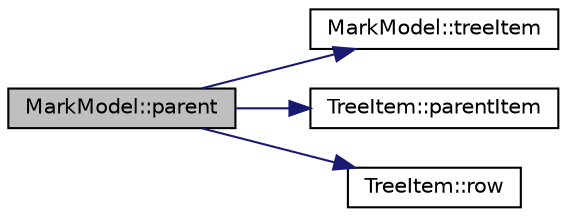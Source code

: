 digraph "MarkModel::parent"
{
  edge [fontname="Helvetica",fontsize="10",labelfontname="Helvetica",labelfontsize="10"];
  node [fontname="Helvetica",fontsize="10",shape=record];
  rankdir="LR";
  Node177 [label="MarkModel::parent",height=0.2,width=0.4,color="black", fillcolor="grey75", style="filled", fontcolor="black"];
  Node177 -> Node178 [color="midnightblue",fontsize="10",style="solid",fontname="Helvetica"];
  Node178 [label="MarkModel::treeItem",height=0.2,width=0.4,color="black", fillcolor="white", style="filled",URL="$class_mark_model.html#a6c38bcb4d3dee2fa69c4db2c681cf613",tooltip="This is a function to get the internal data structure from index. "];
  Node177 -> Node179 [color="midnightblue",fontsize="10",style="solid",fontname="Helvetica"];
  Node179 [label="TreeItem::parentItem",height=0.2,width=0.4,color="black", fillcolor="white", style="filled",URL="$class_tree_item.html#aa5c9721176d763d2f038d6d26cab0e5c"];
  Node177 -> Node180 [color="midnightblue",fontsize="10",style="solid",fontname="Helvetica"];
  Node180 [label="TreeItem::row",height=0.2,width=0.4,color="black", fillcolor="white", style="filled",URL="$class_tree_item.html#a91ba04ea12214af828bb198c2b98fa66"];
}

